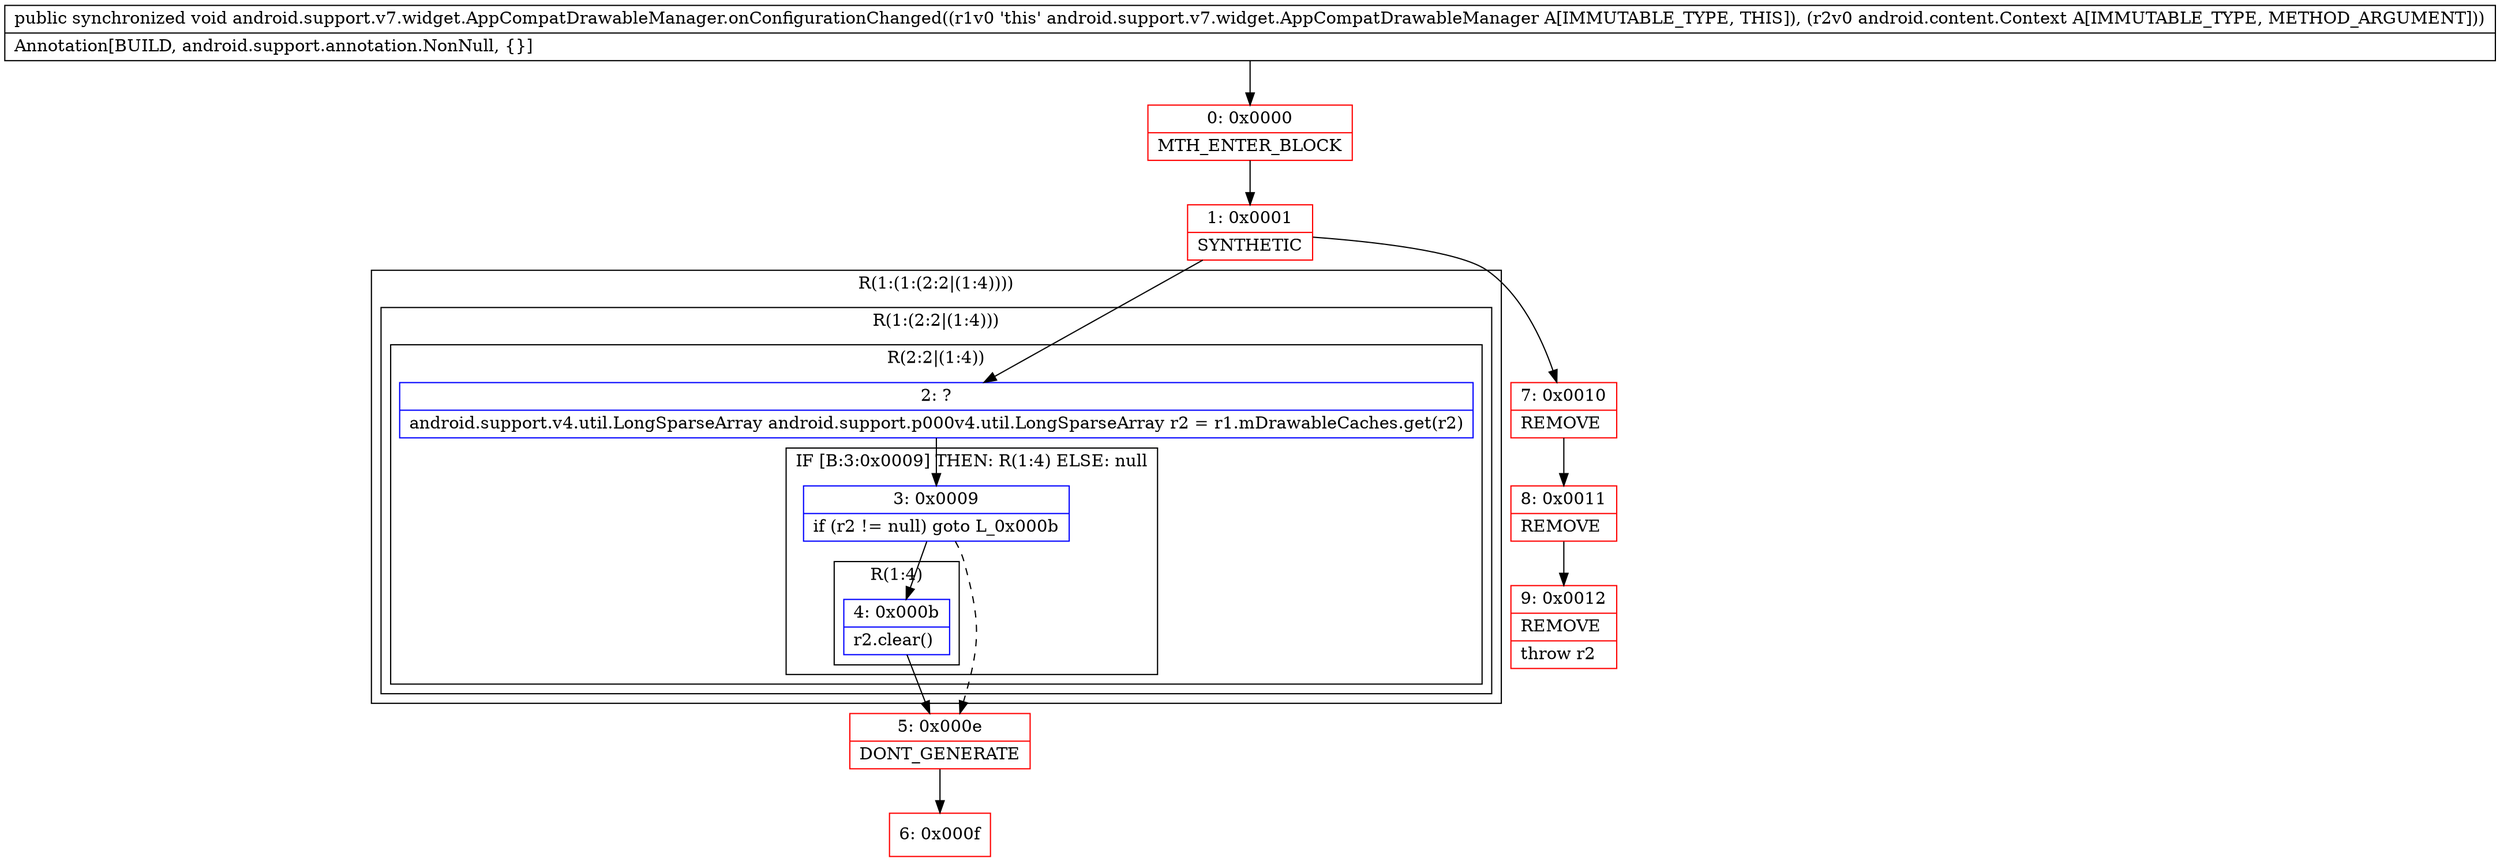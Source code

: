 digraph "CFG forandroid.support.v7.widget.AppCompatDrawableManager.onConfigurationChanged(Landroid\/content\/Context;)V" {
subgraph cluster_Region_1969979064 {
label = "R(1:(1:(2:2|(1:4))))";
node [shape=record,color=blue];
subgraph cluster_Region_611737537 {
label = "R(1:(2:2|(1:4)))";
node [shape=record,color=blue];
subgraph cluster_Region_104238574 {
label = "R(2:2|(1:4))";
node [shape=record,color=blue];
Node_2 [shape=record,label="{2\:\ ?|android.support.v4.util.LongSparseArray android.support.p000v4.util.LongSparseArray r2 = r1.mDrawableCaches.get(r2)\l}"];
subgraph cluster_IfRegion_1372950377 {
label = "IF [B:3:0x0009] THEN: R(1:4) ELSE: null";
node [shape=record,color=blue];
Node_3 [shape=record,label="{3\:\ 0x0009|if (r2 != null) goto L_0x000b\l}"];
subgraph cluster_Region_2081381413 {
label = "R(1:4)";
node [shape=record,color=blue];
Node_4 [shape=record,label="{4\:\ 0x000b|r2.clear()\l}"];
}
}
}
}
}
Node_0 [shape=record,color=red,label="{0\:\ 0x0000|MTH_ENTER_BLOCK\l}"];
Node_1 [shape=record,color=red,label="{1\:\ 0x0001|SYNTHETIC\l}"];
Node_5 [shape=record,color=red,label="{5\:\ 0x000e|DONT_GENERATE\l}"];
Node_6 [shape=record,color=red,label="{6\:\ 0x000f}"];
Node_7 [shape=record,color=red,label="{7\:\ 0x0010|REMOVE\l}"];
Node_8 [shape=record,color=red,label="{8\:\ 0x0011|REMOVE\l}"];
Node_9 [shape=record,color=red,label="{9\:\ 0x0012|REMOVE\l|throw r2\l}"];
MethodNode[shape=record,label="{public synchronized void android.support.v7.widget.AppCompatDrawableManager.onConfigurationChanged((r1v0 'this' android.support.v7.widget.AppCompatDrawableManager A[IMMUTABLE_TYPE, THIS]), (r2v0 android.content.Context A[IMMUTABLE_TYPE, METHOD_ARGUMENT]))  | Annotation[BUILD, android.support.annotation.NonNull, \{\}]\l}"];
MethodNode -> Node_0;
Node_2 -> Node_3;
Node_3 -> Node_4;
Node_3 -> Node_5[style=dashed];
Node_4 -> Node_5;
Node_0 -> Node_1;
Node_1 -> Node_2;
Node_1 -> Node_7;
Node_5 -> Node_6;
Node_7 -> Node_8;
Node_8 -> Node_9;
}


